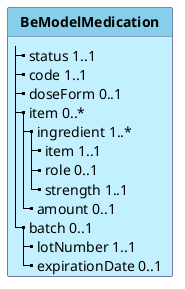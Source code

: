 @startuml
skinparam linetype polyline
hide circle
hide stereotype

skinparam class {
 BorderColor #505090
 BackgroundColor APPLICATION
 HeaderBackgroundColor SkyBlue
}

class "**BeModelMedication**" as BeModelMedication {
  |_ status 1..1   
  |_ code 1..1   
  |_ doseForm 0..1   
  |_ item 0..*   
    |_ ingredient 1..*   
      |_ item 1..1   
      |_ role 0..1   
      |_ strength 1..1   
    |_ amount 0..1   
  |_ batch 0..1   
    |_ lotNumber 1..1   
    |_ expirationDate 0..1   
}
@enduml